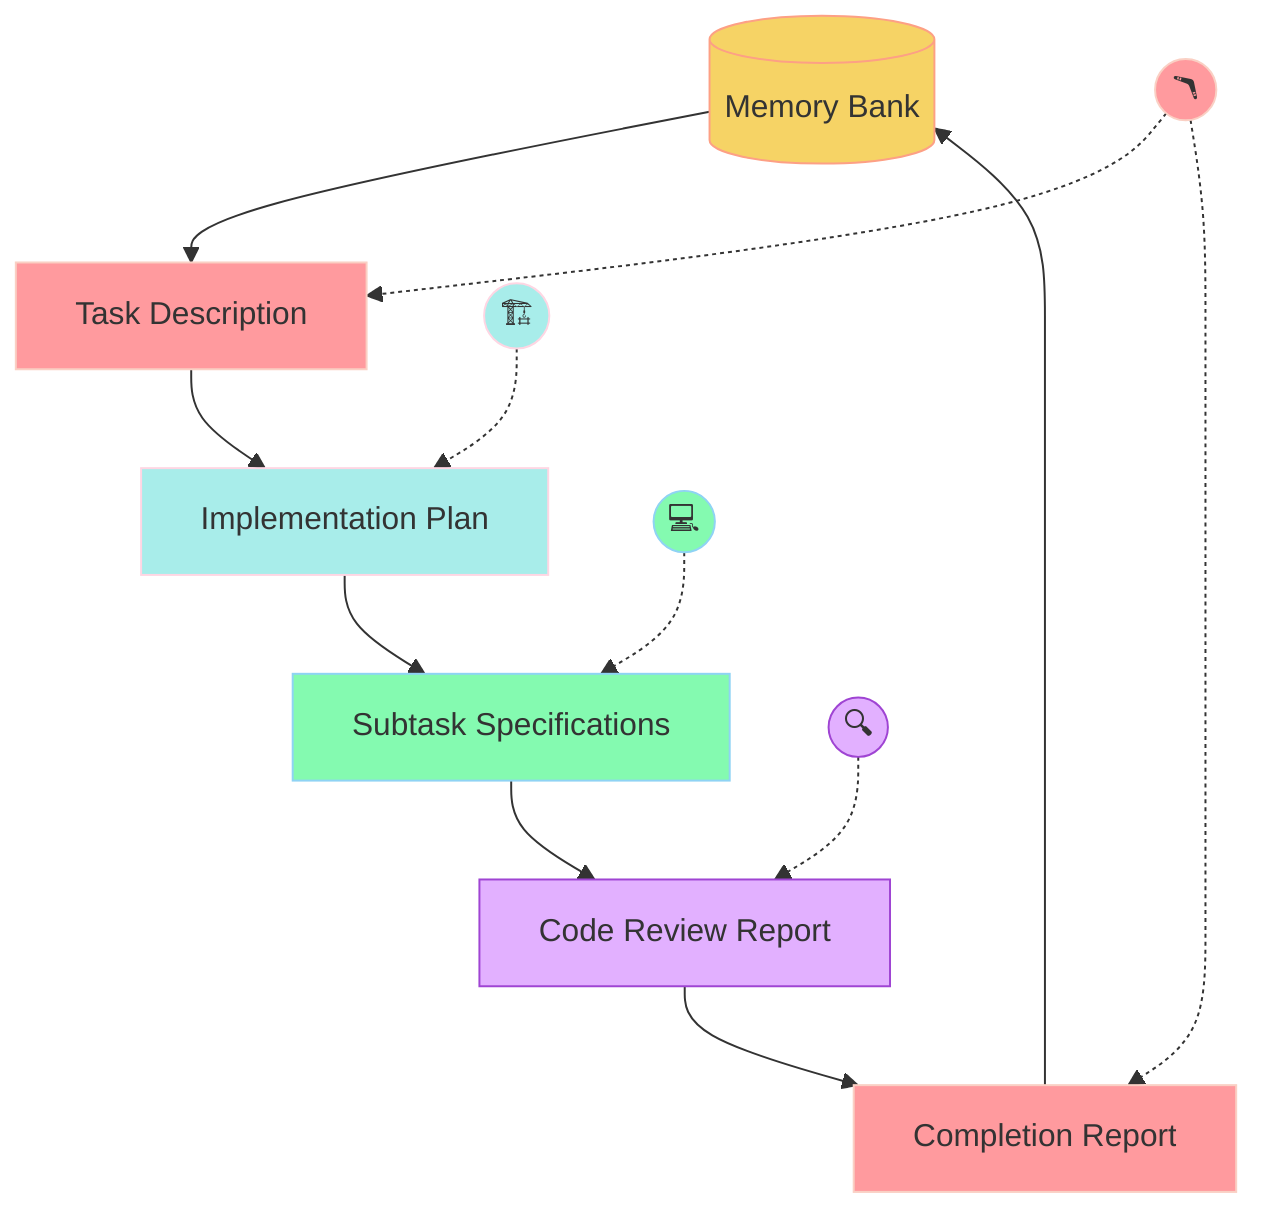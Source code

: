 flowchart TD
    MemoryBank[(Memory Bank)]
    TaskDesc[Task Description]
    ImplPlan[Implementation Plan]
    SubtaskSpecs[Subtask Specifications]
    CodeReview[Code Review Report]
    Completion[Completion Report]
    
    MemoryBank --> TaskDesc
    TaskDesc --> ImplPlan
    ImplPlan --> SubtaskSpecs
    SubtaskSpecs --> CodeReview
    CodeReview --> Completion
    Completion --> MemoryBank
    
    Boomerang(("🪃"))
    Architect(("🏗️"))
    SeniorDev(("💻"))
    CodeReviewer(("🔍"))
    
    Boomerang -.-> TaskDesc
    Architect -.-> ImplPlan
    SeniorDev -.-> SubtaskSpecs
    CodeReviewer -.-> CodeReview
    Boomerang -.-> Completion
    
    style MemoryBank fill:#f6d365,stroke:#fda085,color:#333
    style TaskDesc fill:#FF9A9E,stroke:#FAD0C4,color:#333
    style ImplPlan fill:#A8EDEA,stroke:#FED6E3,color:#333
    style SubtaskSpecs fill:#84FAB0,stroke:#8FD3F4,color:#333
    style CodeReview fill:#E2B0FF,stroke:#9F44D3,color:#333
    style Completion fill:#FF9A9E,stroke:#FAD0C4,color:#333
    
    style Boomerang fill:#FF9A9E,stroke:#FAD0C4,color:#333
    style Architect fill:#A8EDEA,stroke:#FED6E3,color:#333
    style SeniorDev fill:#84FAB0,stroke:#8FD3F4,color:#333
    style CodeReviewer fill:#E2B0FF,stroke:#9F44D3,color:#333